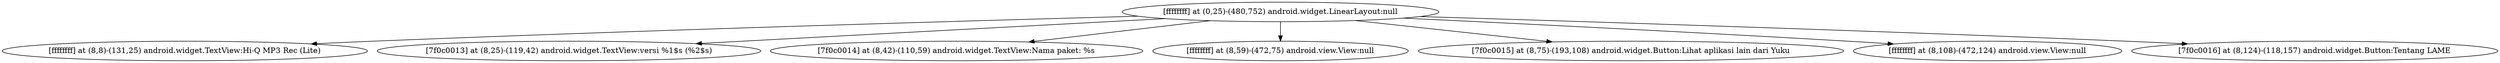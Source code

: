 strict digraph G {
  1 [ label="[ffffffff] at (0,25)-(480,752) android.widget.LinearLayout:null" ];
  2 [ label="[ffffffff] at (8,8)-(131,25) android.widget.TextView:Hi-Q MP3 Rec (Lite)" ];
  3 [ label="[7f0c0013] at (8,25)-(119,42) android.widget.TextView:versi %1$s (%2$s)" ];
  4 [ label="[7f0c0014] at (8,42)-(110,59) android.widget.TextView:Nama paket: %s" ];
  5 [ label="[ffffffff] at (8,59)-(472,75) android.view.View:null" ];
  6 [ label="[7f0c0015] at (8,75)-(193,108) android.widget.Button:Lihat aplikasi lain dari Yuku" ];
  7 [ label="[ffffffff] at (8,108)-(472,124) android.view.View:null" ];
  8 [ label="[7f0c0016] at (8,124)-(118,157) android.widget.Button:Tentang LAME" ];
  1 -> 2;
  1 -> 3;
  1 -> 4;
  1 -> 5;
  1 -> 6;
  1 -> 7;
  1 -> 8;
}
